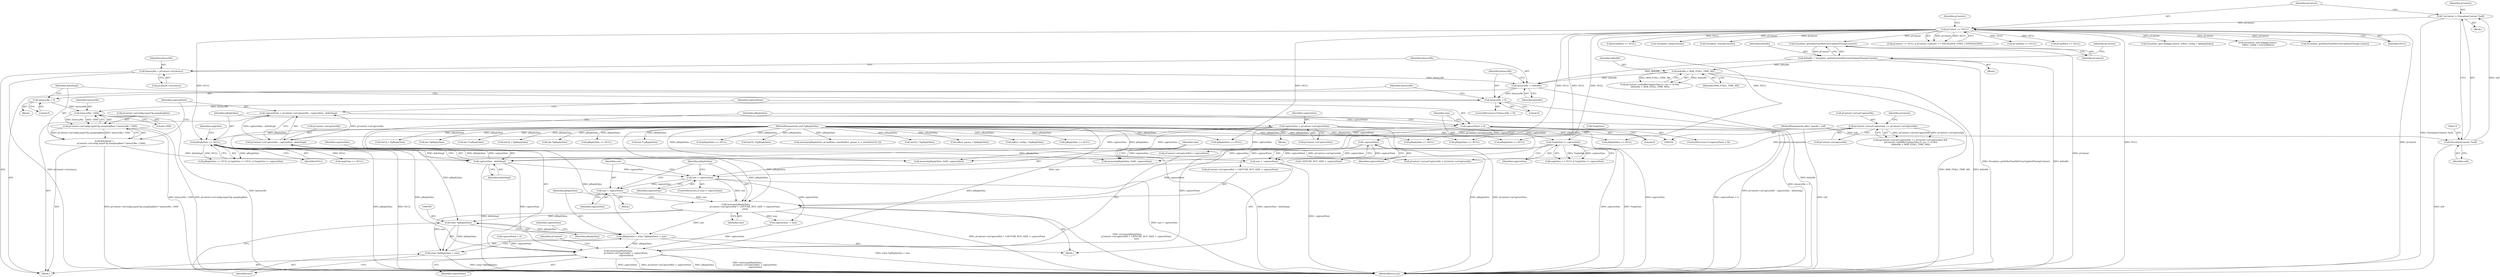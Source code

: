 digraph "0_Android_557bd7bfe6c4895faee09e46fc9b5304a956c8b7@pointer" {
"1000784" [label="(Call,(char *)pReplyData)"];
"1000771" [label="(Call,memcpy(pReplyData,\n                           pContext->mCaptureBuf + CAPTURE_BUF_SIZE + capturePoint,\n                           size))"];
"1000649" [label="(Call,pReplyData == NULL)"];
"1000108" [label="(MethodParameterIn,void *pReplyData)"];
"1000119" [label="(Call,pContext == NULL)"];
"1000111" [label="(Call,* pContext = (VisualizerContext *)self)"];
"1000113" [label="(Call,(VisualizerContext *)self)"];
"1000103" [label="(MethodParameterIn,effect_handle_t self)"];
"1000761" [label="(Call,-capturePoint)"];
"1000754" [label="(Call,capturePoint < 0)"];
"1000744" [label="(Call,capturePoint = pContext->mCaptureIdx - captureSize - deltaSmpl)"];
"1000746" [label="(Call,pContext->mCaptureIdx - captureSize - deltaSmpl)"];
"1000678" [label="(Call,pContext->mLastCaptureIdx == pContext->mCaptureIdx)"];
"1000750" [label="(Call,captureSize - deltaSmpl)"];
"1000642" [label="(Call,captureSize = pContext->mCaptureSize)"];
"1000656" [label="(Call,*replySize != captureSize)"];
"1000730" [label="(Call,deltaSmpl =\n                    pContext->mConfig.inputCfg.samplingRate * latencyMs / 1000)"];
"1000732" [label="(Call,pContext->mConfig.inputCfg.samplingRate * latencyMs / 1000)"];
"1000740" [label="(Call,latencyMs / 1000)"];
"1000726" [label="(Call,latencyMs = 0)"];
"1000722" [label="(Call,latencyMs < 0)"];
"1000718" [label="(Call,latencyMs -= deltaMs)"];
"1000693" [label="(Call,deltaMs > MAX_STALL_TIME_MS)"];
"1000672" [label="(Call,deltaMs = Visualizer_getDeltaTimeMsFromUpdatedTime(pContext))"];
"1000674" [label="(Call,Visualizer_getDeltaTimeMsFromUpdatedTime(pContext))"];
"1000713" [label="(Call,latencyMs = pContext->mLatency)"];
"1000768" [label="(Call,size = captureSize)"];
"1000764" [label="(Call,size > captureSize)"];
"1000759" [label="(Call,size = -capturePoint)"];
"1000781" [label="(Call,pReplyData = (char *)pReplyData + size)"];
"1000794" [label="(Call,memcpy(pReplyData,\n                       pContext->mCaptureBuf + capturePoint,\n                       captureSize))"];
"1000783" [label="(Call,(char *)pReplyData + size)"];
"1000108" [label="(MethodParameterIn,void *pReplyData)"];
"1000761" [label="(Call,-capturePoint)"];
"1000711" [label="(Block,)"];
"1000494" [label="(Call,pCmdData == NULL)"];
"1000723" [label="(Identifier,latencyMs)"];
"1000109" [label="(Block,)"];
"1000715" [label="(Call,pContext->mLatency)"];
"1000753" [label="(ControlStructure,if (capturePoint < 0))"];
"1000672" [label="(Call,deltaMs = Visualizer_getDeltaTimeMsFromUpdatedTime(pContext))"];
"1000794" [label="(Call,memcpy(pReplyData,\n                       pContext->mCaptureBuf + capturePoint,\n                       captureSize))"];
"1000120" [label="(Identifier,pContext)"];
"1000764" [label="(Call,size > captureSize)"];
"1000680" [label="(Identifier,pContext)"];
"1000191" [label="(Call,(int *) pReplyData)"];
"1000694" [label="(Identifier,deltaMs)"];
"1000137" [label="(Call,pReplyData == NULL)"];
"1000675" [label="(Identifier,pContext)"];
"1000741" [label="(Identifier,latencyMs)"];
"1000713" [label="(Call,latencyMs = pContext->mLatency)"];
"1000158" [label="(Call,Visualizer_init(pContext))"];
"1000789" [label="(Identifier,captureSize)"];
"1000752" [label="(Identifier,deltaSmpl)"];
"1000791" [label="(Call,capturePoint = 0)"];
"1000771" [label="(Call,memcpy(pReplyData,\n                           pContext->mCaptureBuf + CAPTURE_BUF_SIZE + capturePoint,\n                           size))"];
"1000103" [label="(MethodParameterIn,effect_handle_t self)"];
"1000804" [label="(Identifier,pContext)"];
"1000726" [label="(Call,latencyMs = 0)"];
"1000226" [label="(Call,Visualizer_reset(pContext))"];
"1000751" [label="(Identifier,captureSize)"];
"1000650" [label="(Identifier,pReplyData)"];
"1000757" [label="(Block,)"];
"1000787" [label="(Identifier,size)"];
"1000232" [label="(Call,pReplyData == NULL)"];
"1000770" [label="(Identifier,captureSize)"];
"1000780" [label="(Identifier,size)"];
"1000275" [label="(Call,pReplyData == NULL)"];
"1000640" [label="(Block,)"];
"1000769" [label="(Identifier,size)"];
"1000118" [label="(Call,pContext == NULL || pContext->mState == VISUALIZER_STATE_UNINITIALIZED)"];
"1000319" [label="(Call,pCmdData == NULL)"];
"1000766" [label="(Identifier,captureSize)"];
"1000788" [label="(Call,captureSize -= size)"];
"1000173" [label="(Call,pReplyData == NULL)"];
"1000677" [label="(Call,(pContext->mLastCaptureIdx == pContext->mCaptureIdx) &&\n (pContext->mBufferUpdateTime.tv_sec != 0) &&\n (deltaMs > MAX_STALL_TIME_MS))"];
"1000760" [label="(Identifier,size)"];
"1000746" [label="(Call,pContext->mCaptureIdx - captureSize - deltaSmpl)"];
"1000112" [label="(Identifier,pContext)"];
"1000744" [label="(Call,capturePoint = pContext->mCaptureIdx - captureSize - deltaSmpl)"];
"1000990" [label="(Call,(int32_t*)pReplyData)"];
"1000772" [label="(Identifier,pReplyData)"];
"1000642" [label="(Call,captureSize = pContext->mCaptureSize)"];
"1000730" [label="(Call,deltaSmpl =\n                    pContext->mConfig.inputCfg.samplingRate * latencyMs / 1000)"];
"1000674" [label="(Call,Visualizer_getDeltaTimeMsFromUpdatedTime(pContext))"];
"1000682" [label="(Call,pContext->mCaptureIdx)"];
"1000357" [label="(Call,memcpy(pReplyData, pCmdData, sizeof(effect_param_t) + sizeof(uint32_t)))"];
"1000733" [label="(Call,pContext->mConfig.inputCfg.samplingRate)"];
"1000719" [label="(Identifier,latencyMs)"];
"1000164" [label="(Call,pCmdData == NULL)"];
"1000731" [label="(Identifier,deltaSmpl)"];
"1000750" [label="(Call,captureSize - deltaSmpl)"];
"1000765" [label="(Identifier,size)"];
"1000659" [label="(Identifier,captureSize)"];
"1000695" [label="(Identifier,MAX_STALL_TIME_MS)"];
"1000529" [label="(Call,(int32_t *)pReplyData)"];
"1000644" [label="(Call,pContext->mCaptureSize)"];
"1000767" [label="(Block,)"];
"1000763" [label="(ControlStructure,if (size > captureSize))"];
"1000368" [label="(Call,(effect_param_t *)pReplyData)"];
"1000685" [label="(Call,(pContext->mBufferUpdateTime.tv_sec != 0) &&\n (deltaMs > MAX_STALL_TIME_MS))"];
"1000777" [label="(Call,CAPTURE_BUF_SIZE + capturePoint)"];
"1000221" [label="(Call,(effect_config_t *)pReplyData)"];
"1000115" [label="(Identifier,self)"];
"1000722" [label="(Call,latencyMs < 0)"];
"1000113" [label="(Call,(VisualizerContext *)self)"];
"1000511" [label="(Call,pReplyData == NULL)"];
"1000629" [label="(Call,(int32_t *)pReplyData)"];
"1000724" [label="(Literal,0)"];
"1000721" [label="(ControlStructure,if (latencyMs < 0))"];
"1001060" [label="(MethodReturn,int)"];
"1000310" [label="(Call,(int *)pReplyData)"];
"1000656" [label="(Call,*replySize != captureSize)"];
"1000725" [label="(Block,)"];
"1000718" [label="(Call,latencyMs -= deltaMs)"];
"1000670" [label="(Block,)"];
"1000673" [label="(Identifier,deltaMs)"];
"1000203" [label="(Call,pReplyData == NULL)"];
"1000689" [label="(Identifier,pContext)"];
"1000706" [label="(Call,memset(pReplyData, 0x80, captureSize))"];
"1000783" [label="(Call,(char *)pReplyData + size)"];
"1000768" [label="(Call,size = captureSize)"];
"1000155" [label="(Call,(int *) pReplyData)"];
"1000720" [label="(Identifier,deltaMs)"];
"1000643" [label="(Identifier,captureSize)"];
"1000762" [label="(Identifier,capturePoint)"];
"1000820" [label="(Call,pReplyData == NULL)"];
"1000773" [label="(Call,pContext->mCaptureBuf + CAPTURE_BUF_SIZE + capturePoint)"];
"1000556" [label="(Call,(int32_t *)pReplyData)"];
"1000781" [label="(Call,pReplyData = (char *)pReplyData + size)"];
"1000648" [label="(Call,pReplyData == NULL || replySize == NULL || *replySize != captureSize)"];
"1000111" [label="(Call,* pContext = (VisualizerContext *)self)"];
"1000786" [label="(Identifier,pReplyData)"];
"1000742" [label="(Literal,1000)"];
"1000727" [label="(Identifier,latencyMs)"];
"1000219" [label="(Call,Visualizer_getConfig(pContext, (effect_config_t *)pReplyData))"];
"1000796" [label="(Call,pContext->mCaptureBuf + capturePoint)"];
"1000652" [label="(Call,replySize == NULL || *replySize != captureSize)"];
"1000267" [label="(Call,(int *)pReplyData)"];
"1000654" [label="(Identifier,replySize)"];
"1000333" [label="(Call,pReplyData == NULL)"];
"1000194" [label="(Call,Visualizer_setConfig(pContext,\n (effect_config_t *) pCmdData))"];
"1000756" [label="(Literal,0)"];
"1000714" [label="(Identifier,latencyMs)"];
"1000693" [label="(Call,deltaMs > MAX_STALL_TIME_MS)"];
"1000649" [label="(Call,pReplyData == NULL)"];
"1000119" [label="(Call,pContext == NULL)"];
"1000657" [label="(Call,*replySize)"];
"1000124" [label="(Identifier,pContext)"];
"1000784" [label="(Call,(char *)pReplyData)"];
"1000651" [label="(Identifier,NULL)"];
"1000759" [label="(Call,size = -capturePoint)"];
"1000865" [label="(Call,Visualizer_getDeltaTimeMsFromUpdatedTime(pContext))"];
"1000754" [label="(Call,capturePoint < 0)"];
"1000802" [label="(Call,pContext->mLastCaptureIdx = pContext->mCaptureIdx)"];
"1000728" [label="(Literal,0)"];
"1000679" [label="(Call,pContext->mLastCaptureIdx)"];
"1000745" [label="(Identifier,capturePoint)"];
"1000801" [label="(Identifier,captureSize)"];
"1000732" [label="(Call,pContext->mConfig.inputCfg.samplingRate * latencyMs / 1000)"];
"1000747" [label="(Call,pContext->mCaptureIdx)"];
"1000811" [label="(Call,memset(pReplyData, 0x80, captureSize))"];
"1000678" [label="(Call,pContext->mLastCaptureIdx == pContext->mCaptureIdx)"];
"1000795" [label="(Identifier,pReplyData)"];
"1000782" [label="(Identifier,pReplyData)"];
"1000653" [label="(Call,replySize == NULL)"];
"1000755" [label="(Identifier,capturePoint)"];
"1000740" [label="(Call,latencyMs / 1000)"];
"1000121" [label="(Identifier,NULL)"];
"1000784" -> "1000783"  [label="AST: "];
"1000784" -> "1000786"  [label="CFG: "];
"1000785" -> "1000784"  [label="AST: "];
"1000786" -> "1000784"  [label="AST: "];
"1000787" -> "1000784"  [label="CFG: "];
"1000784" -> "1000781"  [label="DDG: pReplyData"];
"1000784" -> "1000783"  [label="DDG: pReplyData"];
"1000771" -> "1000784"  [label="DDG: pReplyData"];
"1000108" -> "1000784"  [label="DDG: pReplyData"];
"1000771" -> "1000757"  [label="AST: "];
"1000771" -> "1000780"  [label="CFG: "];
"1000772" -> "1000771"  [label="AST: "];
"1000773" -> "1000771"  [label="AST: "];
"1000780" -> "1000771"  [label="AST: "];
"1000782" -> "1000771"  [label="CFG: "];
"1000771" -> "1001060"  [label="DDG: pContext->mCaptureBuf + CAPTURE_BUF_SIZE + capturePoint"];
"1000771" -> "1001060"  [label="DDG: memcpy(pReplyData,\n                           pContext->mCaptureBuf + CAPTURE_BUF_SIZE + capturePoint,\n                           size)"];
"1000649" -> "1000771"  [label="DDG: pReplyData"];
"1000108" -> "1000771"  [label="DDG: pReplyData"];
"1000761" -> "1000771"  [label="DDG: capturePoint"];
"1000768" -> "1000771"  [label="DDG: size"];
"1000764" -> "1000771"  [label="DDG: size"];
"1000771" -> "1000781"  [label="DDG: size"];
"1000771" -> "1000783"  [label="DDG: size"];
"1000771" -> "1000788"  [label="DDG: size"];
"1000649" -> "1000648"  [label="AST: "];
"1000649" -> "1000651"  [label="CFG: "];
"1000650" -> "1000649"  [label="AST: "];
"1000651" -> "1000649"  [label="AST: "];
"1000654" -> "1000649"  [label="CFG: "];
"1000648" -> "1000649"  [label="CFG: "];
"1000649" -> "1001060"  [label="DDG: pReplyData"];
"1000649" -> "1001060"  [label="DDG: NULL"];
"1000649" -> "1000648"  [label="DDG: pReplyData"];
"1000649" -> "1000648"  [label="DDG: NULL"];
"1000108" -> "1000649"  [label="DDG: pReplyData"];
"1000119" -> "1000649"  [label="DDG: NULL"];
"1000649" -> "1000653"  [label="DDG: NULL"];
"1000649" -> "1000706"  [label="DDG: pReplyData"];
"1000649" -> "1000794"  [label="DDG: pReplyData"];
"1000649" -> "1000811"  [label="DDG: pReplyData"];
"1000108" -> "1000102"  [label="AST: "];
"1000108" -> "1001060"  [label="DDG: pReplyData"];
"1000108" -> "1000137"  [label="DDG: pReplyData"];
"1000108" -> "1000155"  [label="DDG: pReplyData"];
"1000108" -> "1000173"  [label="DDG: pReplyData"];
"1000108" -> "1000191"  [label="DDG: pReplyData"];
"1000108" -> "1000203"  [label="DDG: pReplyData"];
"1000108" -> "1000221"  [label="DDG: pReplyData"];
"1000108" -> "1000232"  [label="DDG: pReplyData"];
"1000108" -> "1000267"  [label="DDG: pReplyData"];
"1000108" -> "1000275"  [label="DDG: pReplyData"];
"1000108" -> "1000310"  [label="DDG: pReplyData"];
"1000108" -> "1000333"  [label="DDG: pReplyData"];
"1000108" -> "1000357"  [label="DDG: pReplyData"];
"1000108" -> "1000368"  [label="DDG: pReplyData"];
"1000108" -> "1000511"  [label="DDG: pReplyData"];
"1000108" -> "1000529"  [label="DDG: pReplyData"];
"1000108" -> "1000556"  [label="DDG: pReplyData"];
"1000108" -> "1000629"  [label="DDG: pReplyData"];
"1000108" -> "1000706"  [label="DDG: pReplyData"];
"1000108" -> "1000781"  [label="DDG: pReplyData"];
"1000108" -> "1000794"  [label="DDG: pReplyData"];
"1000108" -> "1000811"  [label="DDG: pReplyData"];
"1000108" -> "1000820"  [label="DDG: pReplyData"];
"1000108" -> "1000990"  [label="DDG: pReplyData"];
"1000119" -> "1000118"  [label="AST: "];
"1000119" -> "1000121"  [label="CFG: "];
"1000120" -> "1000119"  [label="AST: "];
"1000121" -> "1000119"  [label="AST: "];
"1000124" -> "1000119"  [label="CFG: "];
"1000118" -> "1000119"  [label="CFG: "];
"1000119" -> "1001060"  [label="DDG: NULL"];
"1000119" -> "1001060"  [label="DDG: pContext"];
"1000119" -> "1000118"  [label="DDG: pContext"];
"1000119" -> "1000118"  [label="DDG: NULL"];
"1000111" -> "1000119"  [label="DDG: pContext"];
"1000119" -> "1000137"  [label="DDG: NULL"];
"1000119" -> "1000158"  [label="DDG: pContext"];
"1000119" -> "1000164"  [label="DDG: NULL"];
"1000119" -> "1000194"  [label="DDG: pContext"];
"1000119" -> "1000203"  [label="DDG: NULL"];
"1000119" -> "1000219"  [label="DDG: pContext"];
"1000119" -> "1000226"  [label="DDG: pContext"];
"1000119" -> "1000232"  [label="DDG: NULL"];
"1000119" -> "1000275"  [label="DDG: NULL"];
"1000119" -> "1000319"  [label="DDG: NULL"];
"1000119" -> "1000494"  [label="DDG: NULL"];
"1000119" -> "1000674"  [label="DDG: pContext"];
"1000119" -> "1000820"  [label="DDG: NULL"];
"1000119" -> "1000865"  [label="DDG: pContext"];
"1000111" -> "1000109"  [label="AST: "];
"1000111" -> "1000113"  [label="CFG: "];
"1000112" -> "1000111"  [label="AST: "];
"1000113" -> "1000111"  [label="AST: "];
"1000120" -> "1000111"  [label="CFG: "];
"1000111" -> "1001060"  [label="DDG: (VisualizerContext *)self"];
"1000113" -> "1000111"  [label="DDG: self"];
"1000113" -> "1000115"  [label="CFG: "];
"1000114" -> "1000113"  [label="AST: "];
"1000115" -> "1000113"  [label="AST: "];
"1000113" -> "1001060"  [label="DDG: self"];
"1000103" -> "1000113"  [label="DDG: self"];
"1000103" -> "1000102"  [label="AST: "];
"1000103" -> "1001060"  [label="DDG: self"];
"1000761" -> "1000759"  [label="AST: "];
"1000761" -> "1000762"  [label="CFG: "];
"1000762" -> "1000761"  [label="AST: "];
"1000759" -> "1000761"  [label="CFG: "];
"1000761" -> "1000759"  [label="DDG: capturePoint"];
"1000754" -> "1000761"  [label="DDG: capturePoint"];
"1000761" -> "1000773"  [label="DDG: capturePoint"];
"1000761" -> "1000777"  [label="DDG: capturePoint"];
"1000754" -> "1000753"  [label="AST: "];
"1000754" -> "1000756"  [label="CFG: "];
"1000755" -> "1000754"  [label="AST: "];
"1000756" -> "1000754"  [label="AST: "];
"1000760" -> "1000754"  [label="CFG: "];
"1000795" -> "1000754"  [label="CFG: "];
"1000754" -> "1001060"  [label="DDG: capturePoint < 0"];
"1000744" -> "1000754"  [label="DDG: capturePoint"];
"1000754" -> "1000794"  [label="DDG: capturePoint"];
"1000754" -> "1000796"  [label="DDG: capturePoint"];
"1000744" -> "1000711"  [label="AST: "];
"1000744" -> "1000746"  [label="CFG: "];
"1000745" -> "1000744"  [label="AST: "];
"1000746" -> "1000744"  [label="AST: "];
"1000755" -> "1000744"  [label="CFG: "];
"1000744" -> "1001060"  [label="DDG: pContext->mCaptureIdx - captureSize - deltaSmpl"];
"1000746" -> "1000744"  [label="DDG: pContext->mCaptureIdx"];
"1000746" -> "1000744"  [label="DDG: captureSize - deltaSmpl"];
"1000746" -> "1000750"  [label="CFG: "];
"1000747" -> "1000746"  [label="AST: "];
"1000750" -> "1000746"  [label="AST: "];
"1000746" -> "1001060"  [label="DDG: captureSize - deltaSmpl"];
"1000678" -> "1000746"  [label="DDG: pContext->mCaptureIdx"];
"1000750" -> "1000746"  [label="DDG: captureSize"];
"1000750" -> "1000746"  [label="DDG: deltaSmpl"];
"1000746" -> "1000802"  [label="DDG: pContext->mCaptureIdx"];
"1000678" -> "1000677"  [label="AST: "];
"1000678" -> "1000682"  [label="CFG: "];
"1000679" -> "1000678"  [label="AST: "];
"1000682" -> "1000678"  [label="AST: "];
"1000689" -> "1000678"  [label="CFG: "];
"1000677" -> "1000678"  [label="CFG: "];
"1000678" -> "1000677"  [label="DDG: pContext->mLastCaptureIdx"];
"1000678" -> "1000677"  [label="DDG: pContext->mCaptureIdx"];
"1000678" -> "1000802"  [label="DDG: pContext->mCaptureIdx"];
"1000750" -> "1000752"  [label="CFG: "];
"1000751" -> "1000750"  [label="AST: "];
"1000752" -> "1000750"  [label="AST: "];
"1000750" -> "1001060"  [label="DDG: deltaSmpl"];
"1000642" -> "1000750"  [label="DDG: captureSize"];
"1000656" -> "1000750"  [label="DDG: captureSize"];
"1000730" -> "1000750"  [label="DDG: deltaSmpl"];
"1000750" -> "1000764"  [label="DDG: captureSize"];
"1000750" -> "1000794"  [label="DDG: captureSize"];
"1000642" -> "1000640"  [label="AST: "];
"1000642" -> "1000644"  [label="CFG: "];
"1000643" -> "1000642"  [label="AST: "];
"1000644" -> "1000642"  [label="AST: "];
"1000650" -> "1000642"  [label="CFG: "];
"1000642" -> "1001060"  [label="DDG: captureSize"];
"1000642" -> "1001060"  [label="DDG: pContext->mCaptureSize"];
"1000642" -> "1000656"  [label="DDG: captureSize"];
"1000642" -> "1000706"  [label="DDG: captureSize"];
"1000642" -> "1000811"  [label="DDG: captureSize"];
"1000656" -> "1000652"  [label="AST: "];
"1000656" -> "1000659"  [label="CFG: "];
"1000657" -> "1000656"  [label="AST: "];
"1000659" -> "1000656"  [label="AST: "];
"1000652" -> "1000656"  [label="CFG: "];
"1000656" -> "1001060"  [label="DDG: captureSize"];
"1000656" -> "1001060"  [label="DDG: *replySize"];
"1000656" -> "1000652"  [label="DDG: *replySize"];
"1000656" -> "1000652"  [label="DDG: captureSize"];
"1000656" -> "1000706"  [label="DDG: captureSize"];
"1000656" -> "1000811"  [label="DDG: captureSize"];
"1000730" -> "1000711"  [label="AST: "];
"1000730" -> "1000732"  [label="CFG: "];
"1000731" -> "1000730"  [label="AST: "];
"1000732" -> "1000730"  [label="AST: "];
"1000745" -> "1000730"  [label="CFG: "];
"1000730" -> "1001060"  [label="DDG: pContext->mConfig.inputCfg.samplingRate * latencyMs / 1000"];
"1000732" -> "1000730"  [label="DDG: pContext->mConfig.inputCfg.samplingRate"];
"1000732" -> "1000730"  [label="DDG: latencyMs / 1000"];
"1000732" -> "1000740"  [label="CFG: "];
"1000733" -> "1000732"  [label="AST: "];
"1000740" -> "1000732"  [label="AST: "];
"1000732" -> "1001060"  [label="DDG: latencyMs / 1000"];
"1000732" -> "1001060"  [label="DDG: pContext->mConfig.inputCfg.samplingRate"];
"1000740" -> "1000732"  [label="DDG: latencyMs"];
"1000740" -> "1000732"  [label="DDG: 1000"];
"1000740" -> "1000742"  [label="CFG: "];
"1000741" -> "1000740"  [label="AST: "];
"1000742" -> "1000740"  [label="AST: "];
"1000740" -> "1001060"  [label="DDG: latencyMs"];
"1000726" -> "1000740"  [label="DDG: latencyMs"];
"1000722" -> "1000740"  [label="DDG: latencyMs"];
"1000726" -> "1000725"  [label="AST: "];
"1000726" -> "1000728"  [label="CFG: "];
"1000727" -> "1000726"  [label="AST: "];
"1000728" -> "1000726"  [label="AST: "];
"1000731" -> "1000726"  [label="CFG: "];
"1000722" -> "1000721"  [label="AST: "];
"1000722" -> "1000724"  [label="CFG: "];
"1000723" -> "1000722"  [label="AST: "];
"1000724" -> "1000722"  [label="AST: "];
"1000727" -> "1000722"  [label="CFG: "];
"1000731" -> "1000722"  [label="CFG: "];
"1000722" -> "1001060"  [label="DDG: latencyMs < 0"];
"1000718" -> "1000722"  [label="DDG: latencyMs"];
"1000718" -> "1000711"  [label="AST: "];
"1000718" -> "1000720"  [label="CFG: "];
"1000719" -> "1000718"  [label="AST: "];
"1000720" -> "1000718"  [label="AST: "];
"1000723" -> "1000718"  [label="CFG: "];
"1000718" -> "1001060"  [label="DDG: deltaMs"];
"1000693" -> "1000718"  [label="DDG: deltaMs"];
"1000672" -> "1000718"  [label="DDG: deltaMs"];
"1000713" -> "1000718"  [label="DDG: latencyMs"];
"1000693" -> "1000685"  [label="AST: "];
"1000693" -> "1000695"  [label="CFG: "];
"1000694" -> "1000693"  [label="AST: "];
"1000695" -> "1000693"  [label="AST: "];
"1000685" -> "1000693"  [label="CFG: "];
"1000693" -> "1001060"  [label="DDG: MAX_STALL_TIME_MS"];
"1000693" -> "1001060"  [label="DDG: deltaMs"];
"1000693" -> "1000685"  [label="DDG: deltaMs"];
"1000693" -> "1000685"  [label="DDG: MAX_STALL_TIME_MS"];
"1000672" -> "1000693"  [label="DDG: deltaMs"];
"1000672" -> "1000670"  [label="AST: "];
"1000672" -> "1000674"  [label="CFG: "];
"1000673" -> "1000672"  [label="AST: "];
"1000674" -> "1000672"  [label="AST: "];
"1000680" -> "1000672"  [label="CFG: "];
"1000672" -> "1001060"  [label="DDG: Visualizer_getDeltaTimeMsFromUpdatedTime(pContext)"];
"1000672" -> "1001060"  [label="DDG: deltaMs"];
"1000674" -> "1000672"  [label="DDG: pContext"];
"1000674" -> "1000675"  [label="CFG: "];
"1000675" -> "1000674"  [label="AST: "];
"1000674" -> "1001060"  [label="DDG: pContext"];
"1000713" -> "1000711"  [label="AST: "];
"1000713" -> "1000715"  [label="CFG: "];
"1000714" -> "1000713"  [label="AST: "];
"1000715" -> "1000713"  [label="AST: "];
"1000719" -> "1000713"  [label="CFG: "];
"1000713" -> "1001060"  [label="DDG: pContext->mLatency"];
"1000768" -> "1000767"  [label="AST: "];
"1000768" -> "1000770"  [label="CFG: "];
"1000769" -> "1000768"  [label="AST: "];
"1000770" -> "1000768"  [label="AST: "];
"1000772" -> "1000768"  [label="CFG: "];
"1000764" -> "1000768"  [label="DDG: captureSize"];
"1000764" -> "1000763"  [label="AST: "];
"1000764" -> "1000766"  [label="CFG: "];
"1000765" -> "1000764"  [label="AST: "];
"1000766" -> "1000764"  [label="AST: "];
"1000769" -> "1000764"  [label="CFG: "];
"1000772" -> "1000764"  [label="CFG: "];
"1000764" -> "1001060"  [label="DDG: size > captureSize"];
"1000759" -> "1000764"  [label="DDG: size"];
"1000764" -> "1000788"  [label="DDG: captureSize"];
"1000759" -> "1000757"  [label="AST: "];
"1000760" -> "1000759"  [label="AST: "];
"1000765" -> "1000759"  [label="CFG: "];
"1000759" -> "1001060"  [label="DDG: -capturePoint"];
"1000781" -> "1000757"  [label="AST: "];
"1000781" -> "1000783"  [label="CFG: "];
"1000782" -> "1000781"  [label="AST: "];
"1000783" -> "1000781"  [label="AST: "];
"1000789" -> "1000781"  [label="CFG: "];
"1000781" -> "1001060"  [label="DDG: (char *)pReplyData + size"];
"1000781" -> "1000794"  [label="DDG: pReplyData"];
"1000794" -> "1000711"  [label="AST: "];
"1000794" -> "1000801"  [label="CFG: "];
"1000795" -> "1000794"  [label="AST: "];
"1000796" -> "1000794"  [label="AST: "];
"1000801" -> "1000794"  [label="AST: "];
"1000804" -> "1000794"  [label="CFG: "];
"1000794" -> "1001060"  [label="DDG: pContext->mCaptureBuf + capturePoint"];
"1000794" -> "1001060"  [label="DDG: pReplyData"];
"1000794" -> "1001060"  [label="DDG: memcpy(pReplyData,\n                       pContext->mCaptureBuf + capturePoint,\n                       captureSize)"];
"1000794" -> "1001060"  [label="DDG: captureSize"];
"1000791" -> "1000794"  [label="DDG: capturePoint"];
"1000788" -> "1000794"  [label="DDG: captureSize"];
"1000783" -> "1000787"  [label="CFG: "];
"1000787" -> "1000783"  [label="AST: "];
"1000783" -> "1001060"  [label="DDG: (char *)pReplyData"];
}
